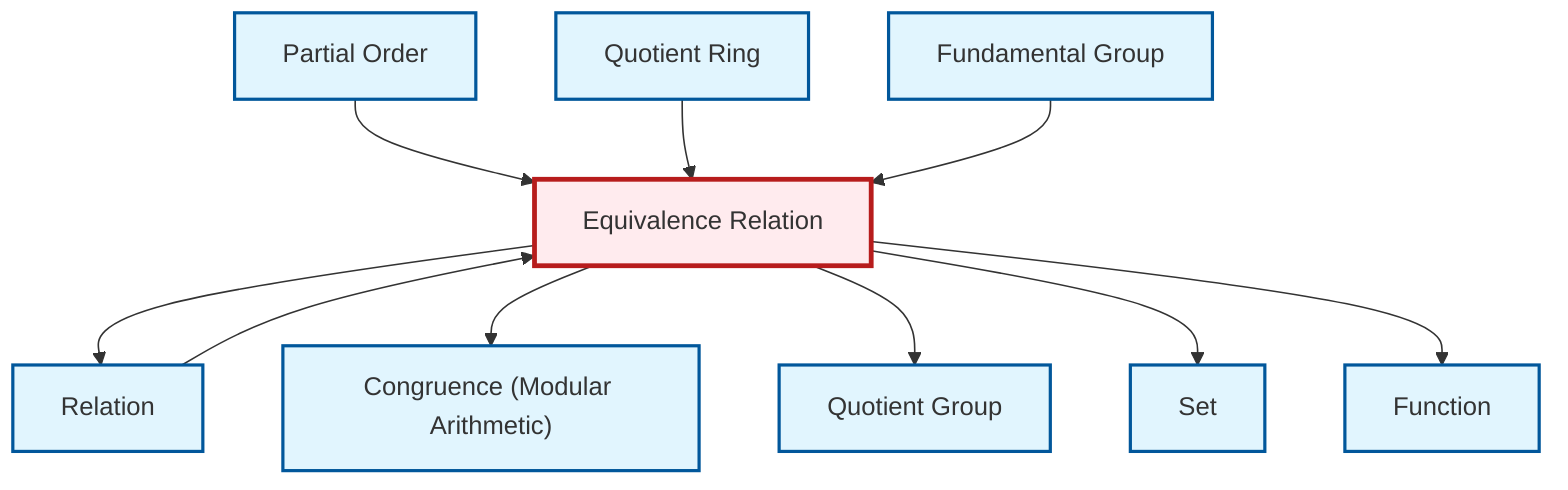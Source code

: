 graph TD
    classDef definition fill:#e1f5fe,stroke:#01579b,stroke-width:2px
    classDef theorem fill:#f3e5f5,stroke:#4a148c,stroke-width:2px
    classDef axiom fill:#fff3e0,stroke:#e65100,stroke-width:2px
    classDef example fill:#e8f5e9,stroke:#1b5e20,stroke-width:2px
    classDef current fill:#ffebee,stroke:#b71c1c,stroke-width:3px
    def-quotient-group["Quotient Group"]:::definition
    def-set["Set"]:::definition
    def-fundamental-group["Fundamental Group"]:::definition
    def-relation["Relation"]:::definition
    def-quotient-ring["Quotient Ring"]:::definition
    def-congruence["Congruence (Modular Arithmetic)"]:::definition
    def-function["Function"]:::definition
    def-partial-order["Partial Order"]:::definition
    def-equivalence-relation["Equivalence Relation"]:::definition
    def-equivalence-relation --> def-relation
    def-partial-order --> def-equivalence-relation
    def-relation --> def-equivalence-relation
    def-equivalence-relation --> def-congruence
    def-equivalence-relation --> def-quotient-group
    def-quotient-ring --> def-equivalence-relation
    def-equivalence-relation --> def-set
    def-equivalence-relation --> def-function
    def-fundamental-group --> def-equivalence-relation
    class def-equivalence-relation current